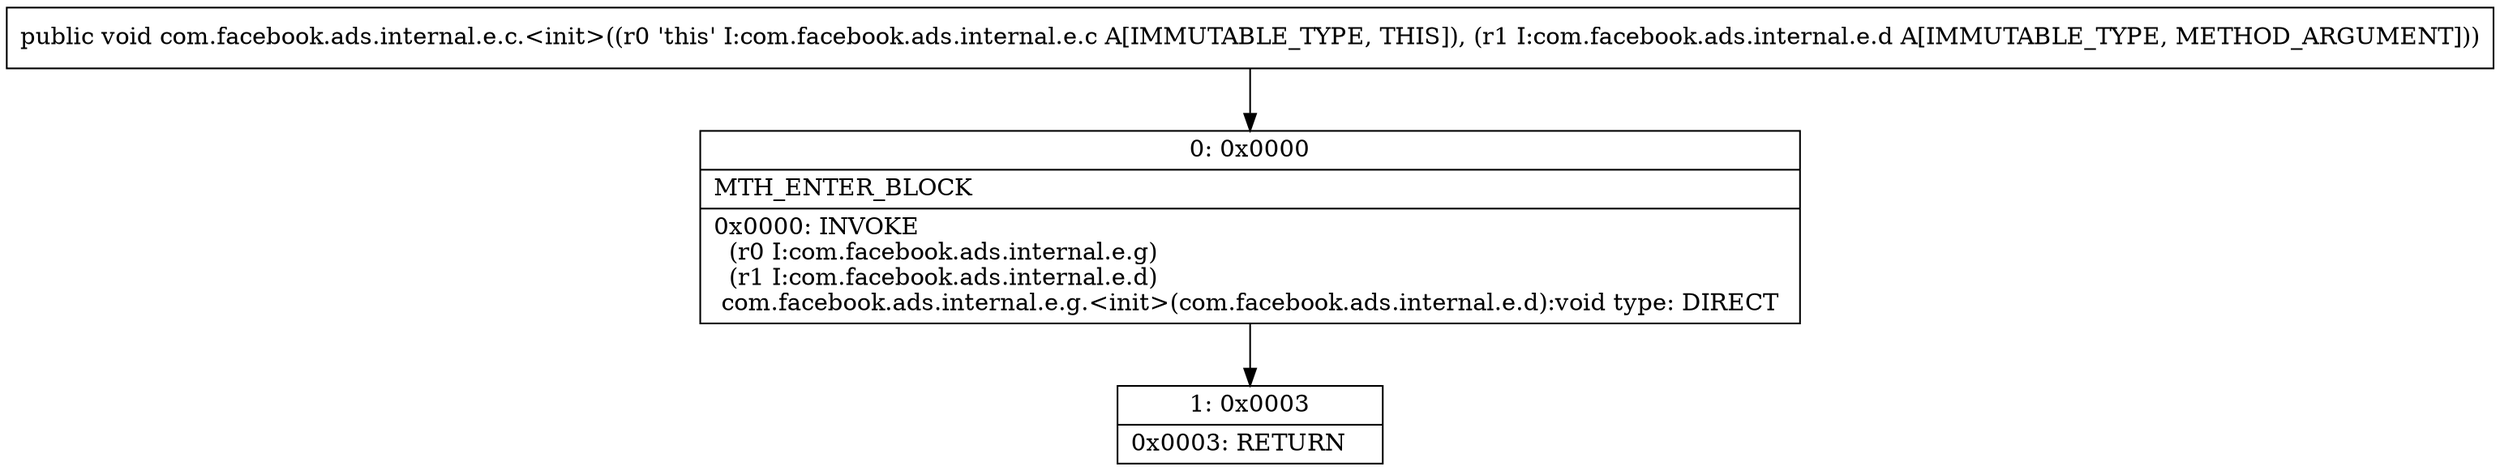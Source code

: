 digraph "CFG forcom.facebook.ads.internal.e.c.\<init\>(Lcom\/facebook\/ads\/internal\/e\/d;)V" {
Node_0 [shape=record,label="{0\:\ 0x0000|MTH_ENTER_BLOCK\l|0x0000: INVOKE  \l  (r0 I:com.facebook.ads.internal.e.g)\l  (r1 I:com.facebook.ads.internal.e.d)\l com.facebook.ads.internal.e.g.\<init\>(com.facebook.ads.internal.e.d):void type: DIRECT \l}"];
Node_1 [shape=record,label="{1\:\ 0x0003|0x0003: RETURN   \l}"];
MethodNode[shape=record,label="{public void com.facebook.ads.internal.e.c.\<init\>((r0 'this' I:com.facebook.ads.internal.e.c A[IMMUTABLE_TYPE, THIS]), (r1 I:com.facebook.ads.internal.e.d A[IMMUTABLE_TYPE, METHOD_ARGUMENT])) }"];
MethodNode -> Node_0;
Node_0 -> Node_1;
}

